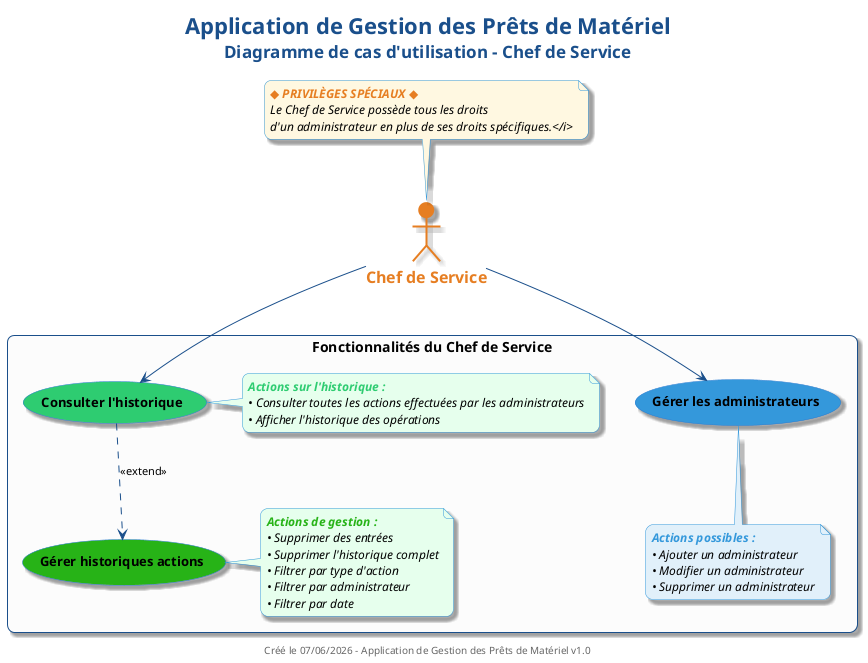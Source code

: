 @startuml Gestion des Prêts de Matériel - Chef de Service

' Styles et thème améliorés
!define MAIN_COLOR #1a4f8b
!define ACTOR_BG #ffeee5
!define ACTOR_BORDER #e67e22
!define USER_COLOR #e67e22
!define NOTE_BORDER_THICKNESS 0.5
!define CHEF_COLOR #3498db
!define PRIVILEGE_COLOR #e67e22

skinparam {
  BackgroundColor white
  ArrowColor MAIN_COLOR
  BorderColor MAIN_COLOR
  ActorBorderColor ACTOR_BORDER
  ActorBackgroundColor ACTOR_BG
  ActorBorderThickness 2
  ActorStereotypeFontColor USER_COLOR
  ActorFontColor USER_COLOR
  UsecaseBorderColor #2d7dd2
  UsecaseBackgroundColor #f8f9fa
  NoteBorderColor #3498db
  NoteBackgroundColor #ecf0f1
  PackageBorderColor MAIN_COLOR
  PackageBackgroundColor #fcfcfc
  PackageFontColor MAIN_COLOR
  PackageFontSize 18
  PackageFontStyle bold
  ActorFontSize 16
  ActorFontStyle bold
  UsecaseFontSize 13
  UsecaseFontStyle bold
  NoteFontSize 12
  NoteFontStyle italic
  RoundCorner 15
  Shadowing true
  ArrowFontSize 11
  TitleFontSize 20
  TitleFontColor MAIN_COLOR
  FooterFontSize 10
  FooterFontColor #666666
  NoteBorderThickness NOTE_BORDER_THICKNESS
  DefaultTextAlignment center
  NoteTextAlignment left
  Handwritten false
}

' Titre élégant du diagramme
title <font color=MAIN_COLOR><b><size:22>Application de Gestion des Prêts de Matériel</size></b></font>\n<size:17>Diagramme de cas d'utilisation - Chef de Service</size>

' Définition de l'acteur
actor "Chef de Service" as chef #e67e22

' Note sur les droits du chef
note top of chef #fff8e1
  <b><color:PRIVILEGE_COLOR>◆ PRIVILÈGES SPÉCIAUX ◆</color></b>
  <i>Le Chef de Service possède tous les droits 
  d'un administrateur en plus de ses droits spécifiques.</i>
end note

' Package Chef
rectangle "Fonctionnalités du Chef de Service" {
  ' Gestion des administrateurs
  usecase "Gérer les administrateurs" as UC1 #3498db
  
  ' Gestion de l'historique des actions
  usecase "Consulter l'historique" as UC2 #2ecc71
  usecase "Gérer historiques actions" as UC3 #27b317

  ' Notes explicatives
  note bottom of UC1 #e1f0fa
    <b><color:#3498db>Actions possibles :</color></b>
    • Ajouter un administrateur
    • Modifier un administrateur
    • Supprimer un administrateur
  end note
  
  note right of UC2 #e6ffed
    <b><color:#2ecc71>Actions sur l'historique :</color></b>
    • Consulter toutes les actions effectuées par les administrateurs
    • Afficher l'historique des opérations
  end note
  
  note right of UC3 #e6ffed
    <b><color:#27b317>Actions de gestion :</color></b>
    • Supprimer des entrées
    • Supprimer l'historique complet
    • Filtrer par type d'action
    • Filtrer par administrateur
    • Filtrer par date
  end note

  ' Relations avec le chef
  chef --> UC1
  chef --> UC2

  ' Relations d'inclusion/extension
  UC2 ..> UC3 : <<extend>>
}



' Pied de page
footer Créé le %date("dd/MM/yyyy") - Application de Gestion des Prêts de Matériel v1.0

@enduml